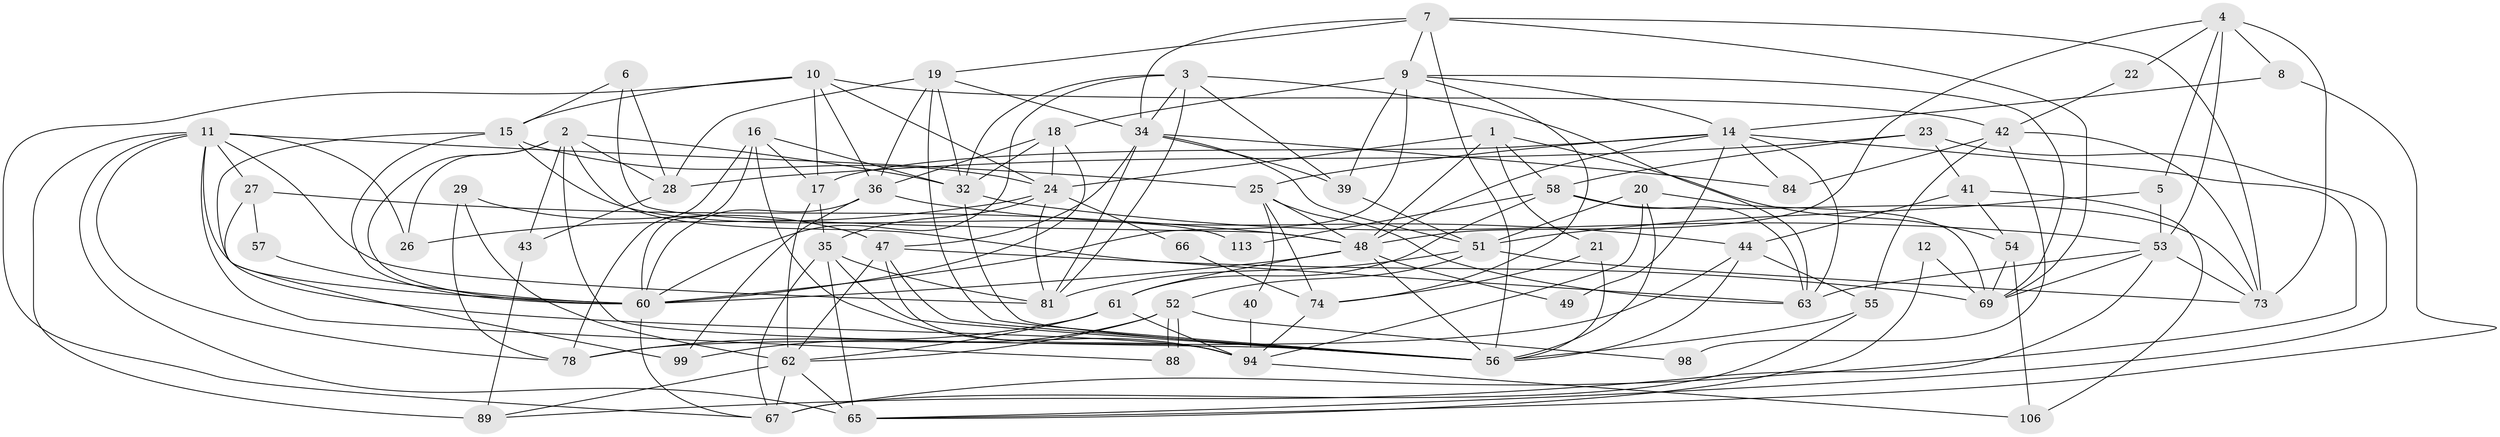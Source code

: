// original degree distribution, {5: 0.21238938053097345, 8: 0.017699115044247787, 3: 0.3185840707964602, 4: 0.23893805309734514, 6: 0.07079646017699115, 2: 0.10619469026548672, 7: 0.035398230088495575}
// Generated by graph-tools (version 1.1) at 2025/11/02/27/25 16:11:20]
// undirected, 69 vertices, 179 edges
graph export_dot {
graph [start="1"]
  node [color=gray90,style=filled];
  1;
  2 [super="+64"];
  3 [super="+108"];
  4 [super="+80"];
  5;
  6;
  7 [super="+30"];
  8;
  9 [super="+59"];
  10 [super="+33"];
  11 [super="+13"];
  12;
  14 [super="+31"];
  15 [super="+50"];
  16 [super="+93"];
  17 [super="+38"];
  18 [super="+92"];
  19;
  20 [super="+109"];
  21;
  22;
  23 [super="+68"];
  24 [super="+101"];
  25 [super="+83"];
  26 [super="+82"];
  27 [super="+46"];
  28 [super="+87"];
  29 [super="+37"];
  32 [super="+90"];
  34 [super="+104"];
  35;
  36 [super="+45"];
  39 [super="+105"];
  40;
  41;
  42 [super="+107"];
  43;
  44;
  47 [super="+103"];
  48 [super="+72"];
  49;
  51 [super="+71"];
  52 [super="+76"];
  53 [super="+102"];
  54 [super="+112"];
  55 [super="+85"];
  56 [super="+91"];
  57;
  58 [super="+79"];
  60 [super="+70"];
  61;
  62 [super="+75"];
  63 [super="+77"];
  65 [super="+97"];
  66;
  67 [super="+110"];
  69 [super="+95"];
  73 [super="+96"];
  74;
  78 [super="+100"];
  81 [super="+86"];
  84;
  88;
  89;
  94 [super="+111"];
  98;
  99;
  106;
  113;
  1 -- 21;
  1 -- 48;
  1 -- 54;
  1 -- 58;
  1 -- 24;
  2 -- 56;
  2 -- 28 [weight=2];
  2 -- 60;
  2 -- 43;
  2 -- 32;
  2 -- 26 [weight=2];
  2 -- 63;
  3 -- 39;
  3 -- 81;
  3 -- 34;
  3 -- 60;
  3 -- 32;
  3 -- 63;
  4 -- 53;
  4 -- 8;
  4 -- 5;
  4 -- 22;
  4 -- 73;
  4 -- 48;
  5 -- 53;
  5 -- 51;
  6 -- 48;
  6 -- 28;
  6 -- 15;
  7 -- 19;
  7 -- 73;
  7 -- 69;
  7 -- 34;
  7 -- 56;
  7 -- 9;
  8 -- 14;
  8 -- 65;
  9 -- 69;
  9 -- 74;
  9 -- 18;
  9 -- 60;
  9 -- 14;
  9 -- 39;
  10 -- 24;
  10 -- 17;
  10 -- 67;
  10 -- 42;
  10 -- 15;
  10 -- 36;
  11 -- 26;
  11 -- 65;
  11 -- 78;
  11 -- 88;
  11 -- 25;
  11 -- 89;
  11 -- 27;
  11 -- 60;
  11 -- 81;
  12 -- 65;
  12 -- 69;
  14 -- 17;
  14 -- 49;
  14 -- 84;
  14 -- 67;
  14 -- 25;
  14 -- 63;
  14 -- 48;
  15 -- 113;
  15 -- 24;
  15 -- 60;
  15 -- 94;
  16 -- 94;
  16 -- 32;
  16 -- 78;
  16 -- 17;
  16 -- 60;
  17 -- 62;
  17 -- 35;
  18 -- 24;
  18 -- 36;
  18 -- 32;
  18 -- 60;
  19 -- 56;
  19 -- 28;
  19 -- 32;
  19 -- 34;
  19 -- 36;
  20 -- 94;
  20 -- 51;
  20 -- 56;
  20 -- 69;
  21 -- 74;
  21 -- 56;
  22 -- 42;
  23 -- 41;
  23 -- 28;
  23 -- 58;
  23 -- 65;
  24 -- 26;
  24 -- 35;
  24 -- 81;
  24 -- 66;
  25 -- 74;
  25 -- 40;
  25 -- 63;
  25 -- 48;
  27 -- 99;
  27 -- 48;
  27 -- 57;
  28 -- 43;
  29 -- 62;
  29 -- 78;
  29 -- 47;
  32 -- 53;
  32 -- 56;
  34 -- 51;
  34 -- 84;
  34 -- 81 [weight=2];
  34 -- 39;
  34 -- 47;
  35 -- 56;
  35 -- 65;
  35 -- 67;
  35 -- 81;
  36 -- 44;
  36 -- 60;
  36 -- 99;
  39 -- 51;
  40 -- 94;
  41 -- 44;
  41 -- 54;
  41 -- 106;
  42 -- 55;
  42 -- 98;
  42 -- 73;
  42 -- 84;
  43 -- 89;
  44 -- 78;
  44 -- 55;
  44 -- 56;
  47 -- 94;
  47 -- 56;
  47 -- 62;
  47 -- 69;
  48 -- 60;
  48 -- 56;
  48 -- 49;
  48 -- 61;
  51 -- 81;
  51 -- 73;
  51 -- 52;
  52 -- 88;
  52 -- 88;
  52 -- 62;
  52 -- 98;
  52 -- 99;
  53 -- 89;
  53 -- 73;
  53 -- 63;
  53 -- 69;
  54 -- 106;
  54 -- 69;
  55 -- 67;
  55 -- 56;
  57 -- 60;
  58 -- 63;
  58 -- 73;
  58 -- 61;
  58 -- 113;
  60 -- 67;
  61 -- 62;
  61 -- 78;
  61 -- 94;
  62 -- 67;
  62 -- 89;
  62 -- 65;
  66 -- 74;
  74 -- 94;
  94 -- 106;
}
